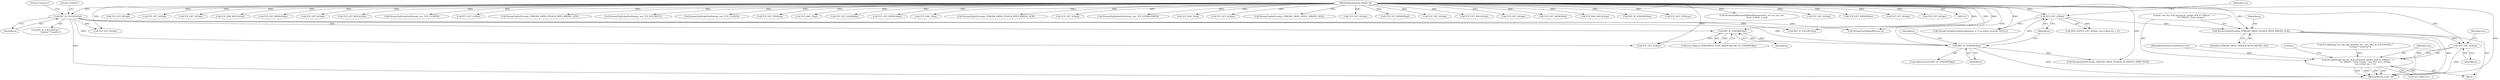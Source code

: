 digraph "0_suricata_843d0b7a10bb45627f94764a6c5d468a24143345_1@pointer" {
"1000640" [label="(Call,TCP_GET_ACK(p))"];
"1000634" [label="(Call,StreamTcpSetEvent(p, STREAM_3WHS_SYNACK_WITH_WRONG_ACK))"];
"1000624" [label="(Call,TCP_GET_ACK(p))"];
"1000609" [label="(Call,PKT_IS_TOSERVER(p))"];
"1000142" [label="(Call,PKT_IS_TOCLIENT(p))"];
"1000126" [label="(MethodParameterIn,Packet *p)"];
"1000260" [label="(Call,PKT_IS_TOSERVER(p))"];
"1000637" [label="(Call,SCLogDebug(\"ssn %p: ACK mismatch, packet ACK %\" PRIu32 \" != \"\n                    \"%\" PRIu32 \" from stream\", ssn, TCP_GET_ACK(p),\n                    ssn->client.isn + 1))"];
"1000145" [label="(Literal,\"toserver\")"];
"1000889" [label="(Call,TCP_GET_SEQ(p))"];
"1000697" [label="(Call,TCP_GET_SEQ(p))"];
"1000903" [label="(Call,TCP_GET_SEQ(p))"];
"1000625" [label="(Identifier,p)"];
"1001128" [label="(MethodReturn,static int)"];
"1000640" [label="(Call,TCP_GET_ACK(p))"];
"1001022" [label="(Call,TCP_GET_SEQ(p))"];
"1000493" [label="(Call,TCP_HAS_WSCALE(p))"];
"1000368" [label="(Call,TCP_GET_WINDOW(p))"];
"1000142" [label="(Call,PKT_IS_TOCLIENT(p))"];
"1000642" [label="(Call,ssn->client.isn + 1)"];
"1000639" [label="(Identifier,ssn)"];
"1000939" [label="(Call,TCP_GET_SEQ(p))"];
"1000609" [label="(Call,PKT_IS_TOSERVER(p))"];
"1000798" [label="(Call,TCP_GET_WSCALE(p))"];
"1000220" [label="(Call,StreamTcpPacketSetState(p, ssn, TCP_CLOSED))"];
"1000965" [label="(Call,TCP_GET_ACK(p))"];
"1000308" [label="(Call,StreamTcpSetEvent(p, STREAM_4WHS_SYNACK_WITH_WRONG_SYN))"];
"1000324" [label="(Call,StreamTcpPacketSetState(p, ssn, TCP_SYN_RECV))"];
"1000261" [label="(Identifier,p)"];
"1000144" [label="(Literal,\"toclient\")"];
"1000623" [label="(Call,SEQ_EQ(TCP_GET_ACK(p), ssn->client.isn + 1))"];
"1000202" [label="(Call,StreamTcpPacketSetState(p, ssn, TCP_CLOSED))"];
"1000396" [label="(Call,TCP_GET_TSVAL(p))"];
"1001048" [label="(Call,TCP_HAS_TS(p))"];
"1000624" [label="(Call,TCP_GET_ACK(p))"];
"1000816" [label="(Call,TCP_GET_SACKOK(p))"];
"1000179" [label="(Call,TCP_GET_WINDOW(p))"];
"1000380" [label="(Call,TCP_HAS_TS(p))"];
"1000641" [label="(Identifier,p)"];
"1000126" [label="(MethodParameterIn,Packet *p)"];
"1000680" [label="(Call,PKT_IS_TOCLIENT(p))"];
"1000279" [label="(Call,StreamTcpSetEvent(p, STREAM_4WHS_SYNACK_WITH_WRONG_ACK))"];
"1000285" [label="(Call,TCP_GET_ACK(p))"];
"1000918" [label="(Call,StreamTcpPacketSetState(p, ssn, TCP_ESTABLISHED))"];
"1000723" [label="(Call,TCP_HAS_TS(p))"];
"1000608" [label="(ControlStructure,if (PKT_IS_TOSERVER(p)))"];
"1000254" [label="(Call,(ssn->flags & STREAMTCP_FLAG_4WHS) && PKT_IS_TOSERVER(p))"];
"1000183" [label="(Call,TCP_GET_ACK(p))"];
"1000897" [label="(Call,StreamTcpSetEvent(p, STREAM_3WHS_ASYNC_WRONG_SEQ))"];
"1000629" [label="(Identifier,ssn)"];
"1000128" [label="(MethodParameterIn,TcpSession *ssn)"];
"1000637" [label="(Call,SCLogDebug(\"ssn %p: ACK mismatch, packet ACK %\" PRIu32 \" != \"\n                    \"%\" PRIu32 \" from stream\", ssn, TCP_GET_ACK(p),\n                    ssn->client.isn + 1))"];
"1000634" [label="(Call,StreamTcpSetEvent(p, STREAM_3WHS_SYNACK_WITH_WRONG_ACK))"];
"1000170" [label="(Call,TCP_GET_SEQ(p))"];
"1000638" [label="(Literal,\"ssn %p: ACK mismatch, packet ACK %\" PRIu32 \" != \"\n                    \"%\" PRIu32 \" from stream\")"];
"1000781" [label="(Call,TCP_GET_WINDOW(p))"];
"1001016" [label="(Call,TCP_GET_SEQ(p))"];
"1000143" [label="(Identifier,p)"];
"1000502" [label="(Call,TCP_GET_WSCALE(p))"];
"1000314" [label="(Call,TCP_GET_SEQ(p))"];
"1000269" [label="(Call,TCP_GET_ACK(p))"];
"1000612" [label="(Call,StreamTcpSetEvent(p, STREAM_3WHS_SYNACK_IN_WRONG_DIRECTION))"];
"1000610" [label="(Identifier,p)"];
"1000157" [label="(Call,StreamTcpValidateRst(ssn, p))"];
"1000633" [label="(Block,)"];
"1000652" [label="(Call,StreamTcp3whsSynAckUpdate(ssn, p, /* no queue override */NULL))"];
"1000521" [label="(Call,TCP_GET_SACKOK(p))"];
"1000613" [label="(Identifier,p)"];
"1000784" [label="(Call,TCP_HAS_WSCALE(p))"];
"1000164" [label="(Call,PKT_IS_TOSERVER(p))"];
"1000141" [label="(Call,PKT_IS_TOCLIENT(p) ?\n               \"toclient\":\"toserver\")"];
"1000732" [label="(Call,TCP_GET_TSVAL(p))"];
"1001109" [label="(Call,StreamTcpReassembleHandleSegment(tv, stt->ra_ctx, ssn,\n                &ssn->client, p, pq))"];
"1000636" [label="(Identifier,STREAM_3WHS_SYNACK_WITH_WRONG_ACK)"];
"1000260" [label="(Call,PKT_IS_TOSERVER(p))"];
"1000651" [label="(Literal,1)"];
"1000138" [label="(Call,SCLogDebug(\"ssn %p: pkt received: %s\", ssn, PKT_IS_TOCLIENT(p) ?\n               \"toclient\":\"toserver\"))"];
"1000471" [label="(Call,TCP_GET_ACK(p))"];
"1000645" [label="(Identifier,ssn)"];
"1000931" [label="(Call,TCP_GET_WINDOW(p))"];
"1000337" [label="(Call,TCP_GET_SEQ(p))"];
"1000300" [label="(Call,TCP_GET_SEQ(p))"];
"1000635" [label="(Identifier,p)"];
"1000640" -> "1000637"  [label="AST: "];
"1000640" -> "1000641"  [label="CFG: "];
"1000641" -> "1000640"  [label="AST: "];
"1000645" -> "1000640"  [label="CFG: "];
"1000640" -> "1001128"  [label="DDG: "];
"1000640" -> "1000637"  [label="DDG: "];
"1000634" -> "1000640"  [label="DDG: "];
"1000126" -> "1000640"  [label="DDG: "];
"1000634" -> "1000633"  [label="AST: "];
"1000634" -> "1000636"  [label="CFG: "];
"1000635" -> "1000634"  [label="AST: "];
"1000636" -> "1000634"  [label="AST: "];
"1000638" -> "1000634"  [label="CFG: "];
"1000634" -> "1001128"  [label="DDG: "];
"1000634" -> "1001128"  [label="DDG: "];
"1000624" -> "1000634"  [label="DDG: "];
"1000126" -> "1000634"  [label="DDG: "];
"1000624" -> "1000623"  [label="AST: "];
"1000624" -> "1000625"  [label="CFG: "];
"1000625" -> "1000624"  [label="AST: "];
"1000629" -> "1000624"  [label="CFG: "];
"1000624" -> "1000623"  [label="DDG: "];
"1000609" -> "1000624"  [label="DDG: "];
"1000126" -> "1000624"  [label="DDG: "];
"1000624" -> "1000652"  [label="DDG: "];
"1000609" -> "1000608"  [label="AST: "];
"1000609" -> "1000610"  [label="CFG: "];
"1000610" -> "1000609"  [label="AST: "];
"1000613" -> "1000609"  [label="CFG: "];
"1000625" -> "1000609"  [label="CFG: "];
"1000609" -> "1001128"  [label="DDG: "];
"1000142" -> "1000609"  [label="DDG: "];
"1000260" -> "1000609"  [label="DDG: "];
"1000126" -> "1000609"  [label="DDG: "];
"1000609" -> "1000612"  [label="DDG: "];
"1000142" -> "1000141"  [label="AST: "];
"1000142" -> "1000143"  [label="CFG: "];
"1000143" -> "1000142"  [label="AST: "];
"1000144" -> "1000142"  [label="CFG: "];
"1000145" -> "1000142"  [label="CFG: "];
"1000142" -> "1001128"  [label="DDG: "];
"1000126" -> "1000142"  [label="DDG: "];
"1000142" -> "1000157"  [label="DDG: "];
"1000142" -> "1000260"  [label="DDG: "];
"1000142" -> "1000269"  [label="DDG: "];
"1000142" -> "1000680"  [label="DDG: "];
"1000142" -> "1000889"  [label="DDG: "];
"1000126" -> "1000124"  [label="AST: "];
"1000126" -> "1001128"  [label="DDG: "];
"1000126" -> "1000157"  [label="DDG: "];
"1000126" -> "1000164"  [label="DDG: "];
"1000126" -> "1000170"  [label="DDG: "];
"1000126" -> "1000179"  [label="DDG: "];
"1000126" -> "1000183"  [label="DDG: "];
"1000126" -> "1000202"  [label="DDG: "];
"1000126" -> "1000220"  [label="DDG: "];
"1000126" -> "1000260"  [label="DDG: "];
"1000126" -> "1000269"  [label="DDG: "];
"1000126" -> "1000279"  [label="DDG: "];
"1000126" -> "1000285"  [label="DDG: "];
"1000126" -> "1000300"  [label="DDG: "];
"1000126" -> "1000308"  [label="DDG: "];
"1000126" -> "1000314"  [label="DDG: "];
"1000126" -> "1000324"  [label="DDG: "];
"1000126" -> "1000337"  [label="DDG: "];
"1000126" -> "1000368"  [label="DDG: "];
"1000126" -> "1000380"  [label="DDG: "];
"1000126" -> "1000396"  [label="DDG: "];
"1000126" -> "1000471"  [label="DDG: "];
"1000126" -> "1000493"  [label="DDG: "];
"1000126" -> "1000502"  [label="DDG: "];
"1000126" -> "1000521"  [label="DDG: "];
"1000126" -> "1000612"  [label="DDG: "];
"1000126" -> "1000652"  [label="DDG: "];
"1000126" -> "1000680"  [label="DDG: "];
"1000126" -> "1000697"  [label="DDG: "];
"1000126" -> "1000723"  [label="DDG: "];
"1000126" -> "1000732"  [label="DDG: "];
"1000126" -> "1000781"  [label="DDG: "];
"1000126" -> "1000784"  [label="DDG: "];
"1000126" -> "1000798"  [label="DDG: "];
"1000126" -> "1000816"  [label="DDG: "];
"1000126" -> "1000889"  [label="DDG: "];
"1000126" -> "1000897"  [label="DDG: "];
"1000126" -> "1000903"  [label="DDG: "];
"1000126" -> "1000918"  [label="DDG: "];
"1000126" -> "1000931"  [label="DDG: "];
"1000126" -> "1000939"  [label="DDG: "];
"1000126" -> "1000965"  [label="DDG: "];
"1000126" -> "1001016"  [label="DDG: "];
"1000126" -> "1001022"  [label="DDG: "];
"1000126" -> "1001048"  [label="DDG: "];
"1000126" -> "1001109"  [label="DDG: "];
"1000260" -> "1000254"  [label="AST: "];
"1000260" -> "1000261"  [label="CFG: "];
"1000261" -> "1000260"  [label="AST: "];
"1000254" -> "1000260"  [label="CFG: "];
"1000260" -> "1000254"  [label="DDG: "];
"1000260" -> "1000269"  [label="DDG: "];
"1000637" -> "1000633"  [label="AST: "];
"1000637" -> "1000642"  [label="CFG: "];
"1000638" -> "1000637"  [label="AST: "];
"1000639" -> "1000637"  [label="AST: "];
"1000642" -> "1000637"  [label="AST: "];
"1000651" -> "1000637"  [label="CFG: "];
"1000637" -> "1001128"  [label="DDG: "];
"1000637" -> "1001128"  [label="DDG: "];
"1000637" -> "1001128"  [label="DDG: "];
"1000637" -> "1001128"  [label="DDG: "];
"1000138" -> "1000637"  [label="DDG: "];
"1000128" -> "1000637"  [label="DDG: "];
}
